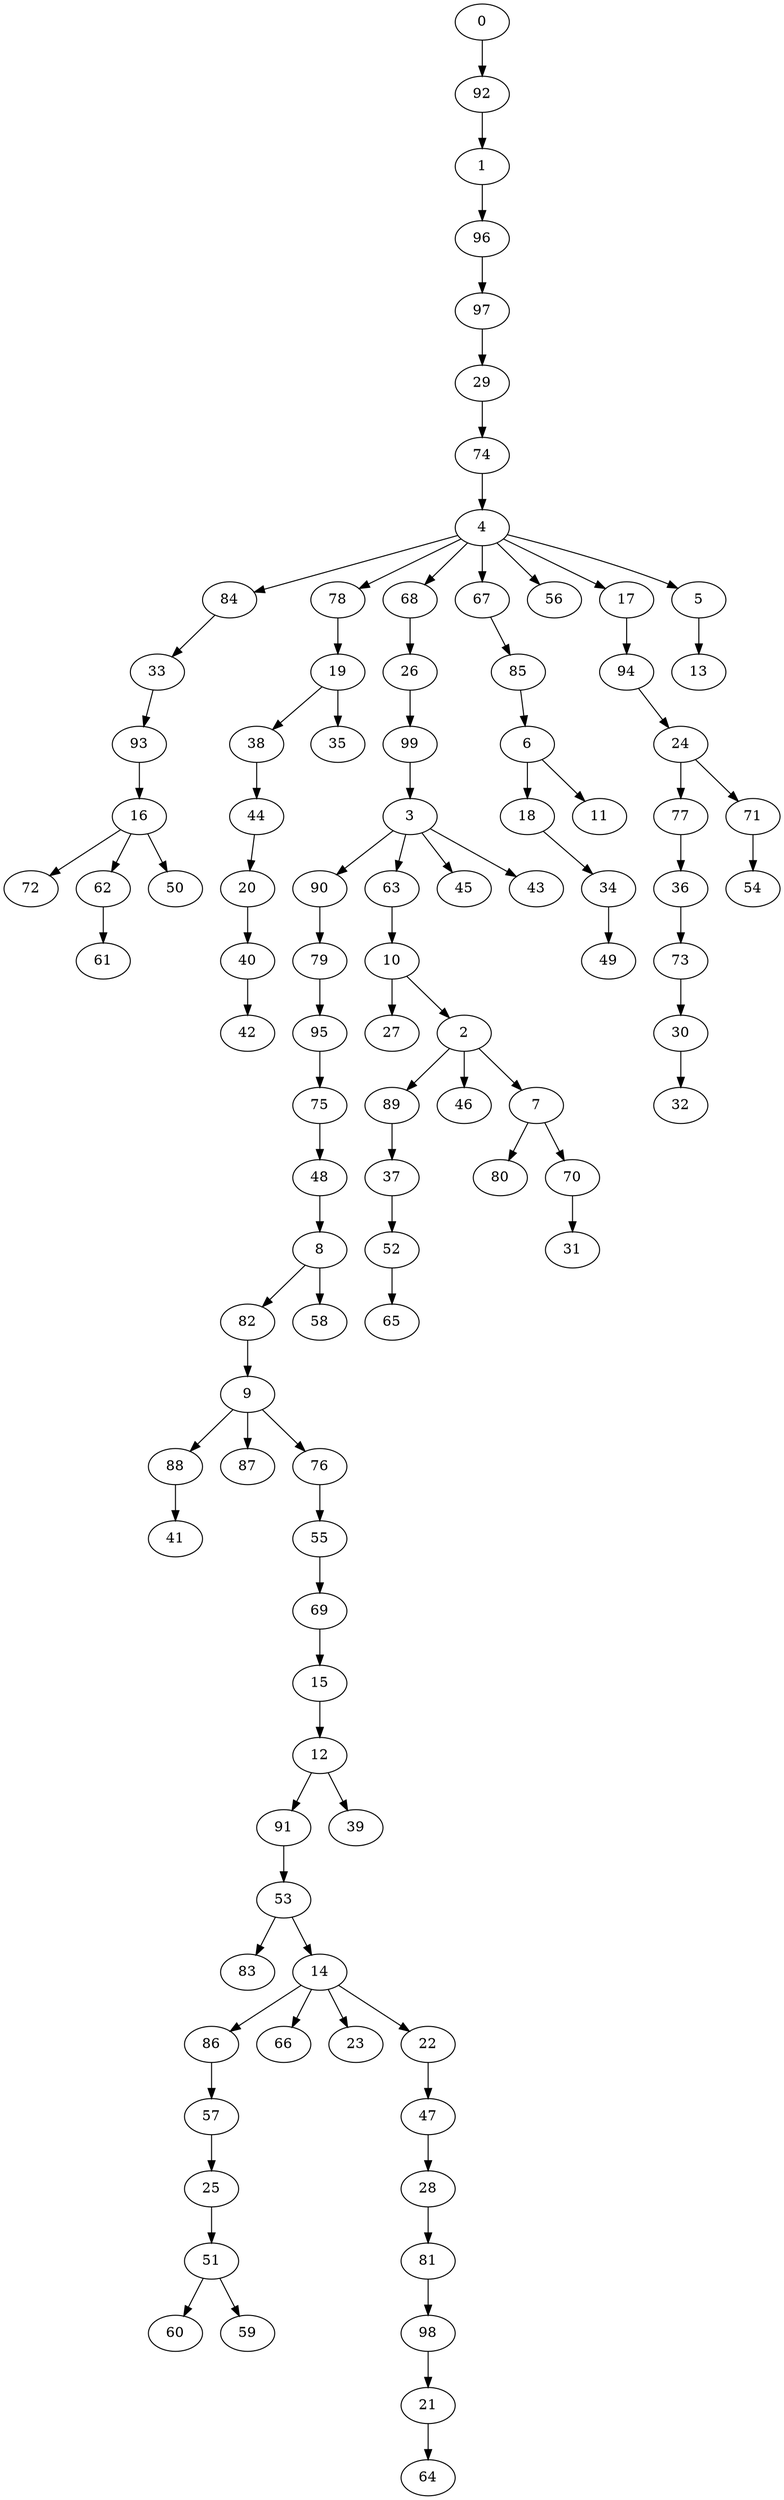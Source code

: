 digraph {
	0 [label=0]
	92 [label=92]
	1 [label=1]
	96 [label=96]
	97 [label=97]
	29 [label=29]
	74 [label=74]
	4 [label=4]
	84 [label=84]
	33 [label=33]
	93 [label=93]
	16 [label=16]
	72 [label=72]
	62 [label=62]
	61 [label=61]
	50 [label=50]
	78 [label=78]
	19 [label=19]
	38 [label=38]
	44 [label=44]
	20 [label=20]
	40 [label=40]
	42 [label=42]
	35 [label=35]
	68 [label=68]
	26 [label=26]
	99 [label=99]
	3 [label=3]
	90 [label=90]
	79 [label=79]
	95 [label=95]
	75 [label=75]
	48 [label=48]
	8 [label=8]
	82 [label=82]
	9 [label=9]
	88 [label=88]
	41 [label=41]
	87 [label=87]
	76 [label=76]
	55 [label=55]
	69 [label=69]
	15 [label=15]
	12 [label=12]
	91 [label=91]
	53 [label=53]
	83 [label=83]
	14 [label=14]
	86 [label=86]
	57 [label=57]
	25 [label=25]
	51 [label=51]
	60 [label=60]
	59 [label=59]
	66 [label=66]
	23 [label=23]
	22 [label=22]
	47 [label=47]
	28 [label=28]
	81 [label=81]
	98 [label=98]
	21 [label=21]
	64 [label=64]
	39 [label=39]
	58 [label=58]
	63 [label=63]
	10 [label=10]
	27 [label=27]
	2 [label=2]
	89 [label=89]
	37 [label=37]
	52 [label=52]
	65 [label=65]
	46 [label=46]
	7 [label=7]
	80 [label=80]
	70 [label=70]
	31 [label=31]
	45 [label=45]
	43 [label=43]
	67 [label=67]
	85 [label=85]
	6 [label=6]
	18 [label=18]
	34 [label=34]
	49 [label=49]
	11 [label=11]
	56 [label=56]
	17 [label=17]
	94 [label=94]
	24 [label=24]
	77 [label=77]
	36 [label=36]
	73 [label=73]
	30 [label=30]
	32 [label=32]
	71 [label=71]
	54 [label=54]
	5 [label=5]
	13 [label=13]
	0 -> 92
	92 -> 1
	1 -> 96
	96 -> 97
	97 -> 29
	29 -> 74
	74 -> 4
	4 -> 84
	84 -> 33
	33 -> 93
	93 -> 16
	16 -> 72
	16 -> 62
	62 -> 61
	16 -> 50
	4 -> 78
	78 -> 19
	19 -> 38
	38 -> 44
	44 -> 20
	20 -> 40
	40 -> 42
	19 -> 35
	4 -> 68
	68 -> 26
	26 -> 99
	99 -> 3
	3 -> 90
	90 -> 79
	79 -> 95
	95 -> 75
	75 -> 48
	48 -> 8
	8 -> 82
	82 -> 9
	9 -> 88
	88 -> 41
	9 -> 87
	9 -> 76
	76 -> 55
	55 -> 69
	69 -> 15
	15 -> 12
	12 -> 91
	91 -> 53
	53 -> 83
	53 -> 14
	14 -> 86
	86 -> 57
	57 -> 25
	25 -> 51
	51 -> 60
	51 -> 59
	14 -> 66
	14 -> 23
	14 -> 22
	22 -> 47
	47 -> 28
	28 -> 81
	81 -> 98
	98 -> 21
	21 -> 64
	12 -> 39
	8 -> 58
	3 -> 63
	63 -> 10
	10 -> 27
	10 -> 2
	2 -> 89
	89 -> 37
	37 -> 52
	52 -> 65
	2 -> 46
	2 -> 7
	7 -> 80
	7 -> 70
	70 -> 31
	3 -> 45
	3 -> 43
	4 -> 67
	67 -> 85
	85 -> 6
	6 -> 18
	18 -> 34
	34 -> 49
	6 -> 11
	4 -> 56
	4 -> 17
	17 -> 94
	94 -> 24
	24 -> 77
	77 -> 36
	36 -> 73
	73 -> 30
	30 -> 32
	24 -> 71
	71 -> 54
	4 -> 5
	5 -> 13
}
